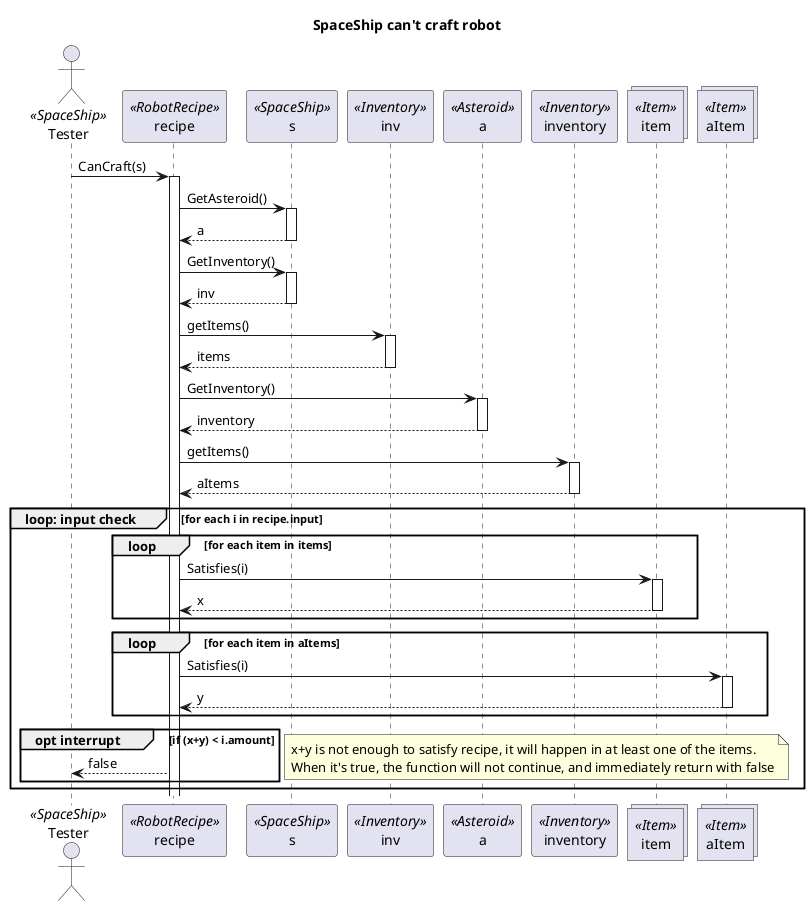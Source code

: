 @startuml
actor Tester as Tester <<SpaceShip>>
participant recipe as recipe <<RobotRecipe>>
participant s as s <<SpaceShip>>
participant inv as inv <<Inventory>>
participant a as a <<Asteroid>>
participant inventory as inventory <<Inventory>>
collections item as item <<Item>>
collections aItem as aItem <<Item>>

title SpaceShip can't craft robot

Tester-> recipe++: CanCraft(s)
recipe -> s++: GetAsteroid()

s --> recipe--: a
recipe -> s++: GetInventory()

s --> recipe--: inv

recipe -> inv++: getItems()
inv --> recipe--: items

recipe -> a++: GetInventory()
a --> recipe--: inventory

recipe -> inventory++: getItems()
inventory --> recipe--: aItems

group loop: input check[for each i in recipe.input]

    group loop [for each item in items]
        recipe -> item++: Satisfies(i)
        item --> recipe--: x
    end

    group loop [for each item in aItems]
        recipe -> aItem++: Satisfies(i)
        aItem --> recipe--: y
    end

    group opt interrupt [if (x+y) < i.amount]
        recipe --> Tester: false
    end
    note right
    x+y is not enough to satisfy recipe, it will happen in at least one of the items. 
    When it's true, the function will not continue, and immediately return with false
    end note
end
 


@enduml